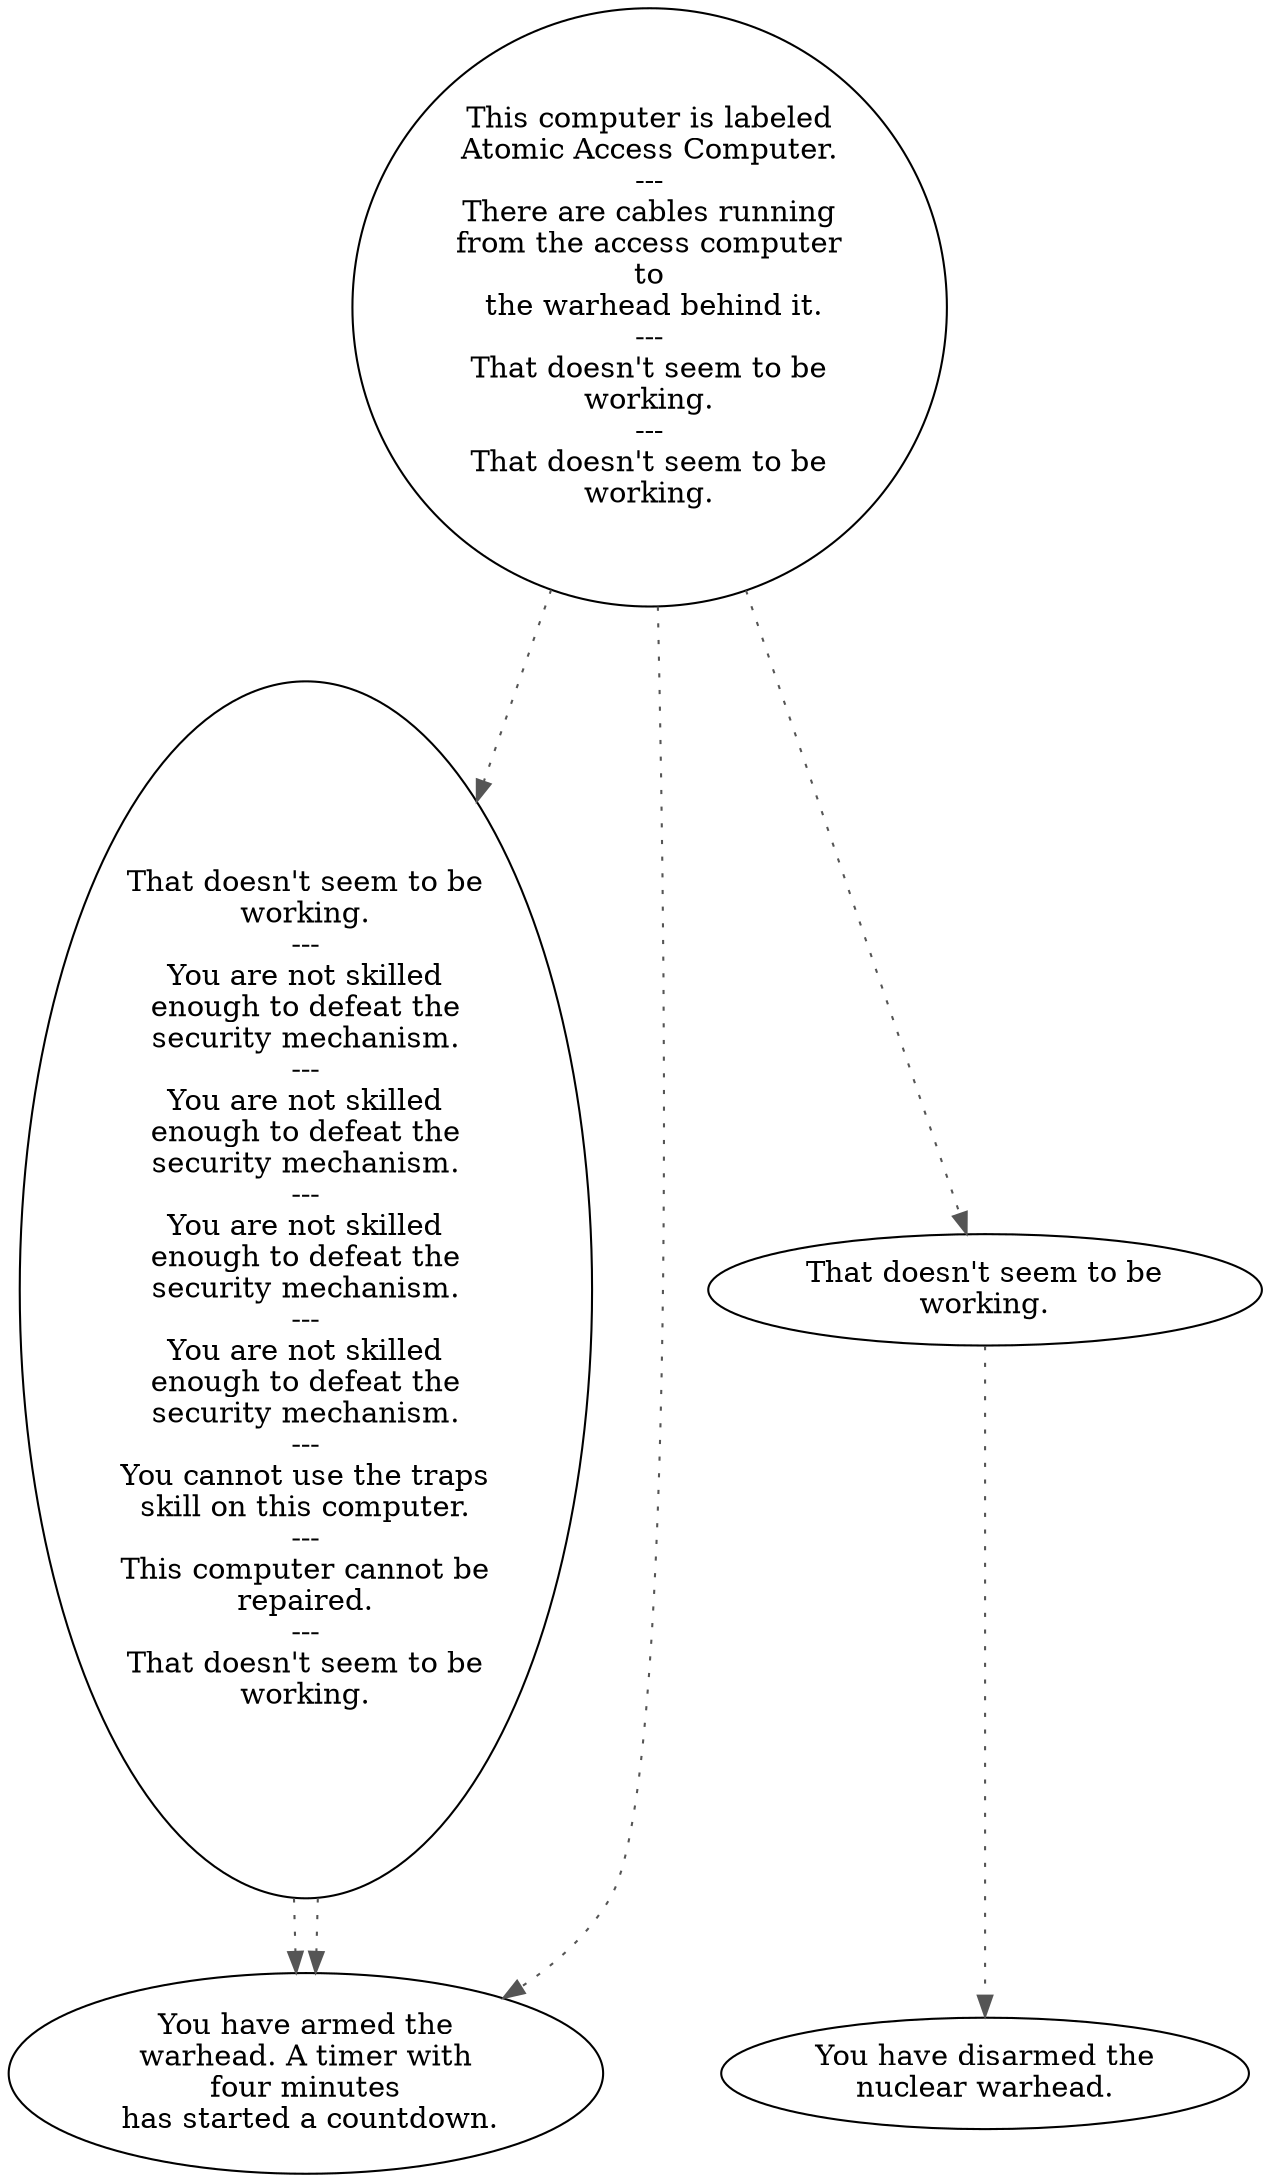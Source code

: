 digraph MVCOMP {
  "start" [style=filled       fillcolor="#FFFFFF"       color="#000000"]
  "start" -> "skills" [style=dotted color="#555555"]
  "start" -> "disarmit" [style=dotted color="#555555"]
  "start" -> "armit" [style=dotted color="#555555"]
  "start" [label="This computer is labeled\nAtomic Access Computer.\n---\nThere are cables running\nfrom the access computer\nto\n the warhead behind it.\n---\nThat doesn't seem to be\nworking.\n---\nThat doesn't seem to be\nworking."]
  "skills" [style=filled       fillcolor="#FFFFFF"       color="#000000"]
  "skills" -> "armit" [style=dotted color="#555555"]
  "skills" -> "armit" [style=dotted color="#555555"]
  "skills" [label="That doesn't seem to be\nworking.\n---\nYou are not skilled\nenough to defeat the\nsecurity mechanism.\n---\nYou are not skilled\nenough to defeat the\nsecurity mechanism.\n---\nYou are not skilled\nenough to defeat the\nsecurity mechanism.\n---\nYou are not skilled\nenough to defeat the\nsecurity mechanism.\n---\nYou cannot use the traps\nskill on this computer.\n---\nThis computer cannot be\nrepaired.\n---\nThat doesn't seem to be\nworking."]
  "armit" [style=filled       fillcolor="#FFFFFF"       color="#000000"]
  "armit" [label="You have armed the\nwarhead. A timer with\nfour minutes\n has started a countdown."]
  "disarmit" [style=filled       fillcolor="#FFFFFF"       color="#000000"]
  "disarmit" -> "reset" [style=dotted color="#555555"]
  "disarmit" [label="That doesn't seem to be\nworking."]
  "reset" [style=filled       fillcolor="#FFFFFF"       color="#000000"]
  "reset" [label="You have disarmed the\nnuclear warhead."]
}